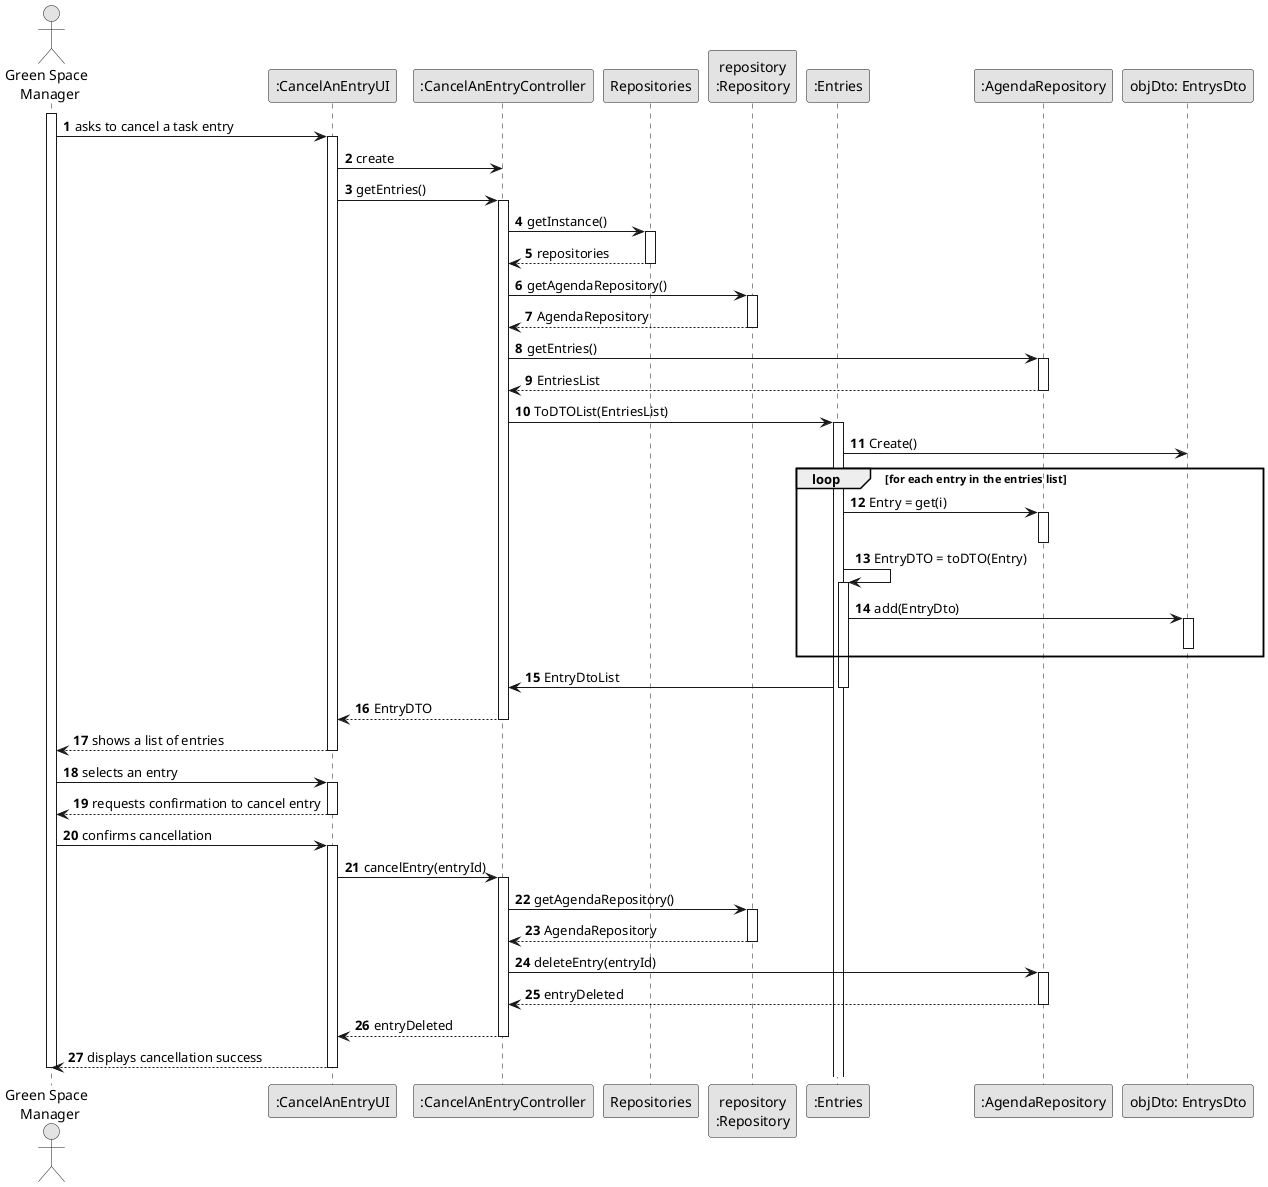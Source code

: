 @startuml
skinparam monochrome true
skinparam packageStyle rectangle
skinparam shadowing false

autonumber

actor "Green Space \n Manager" as GSM
participant ":CancelAnEntryUI" as UI
participant ":CancelAnEntryController" as CTRL
participant "Repositories" as RepositorySingleton
participant "repository\n:Repository" as PLAT
participant ":Entries" as MAP
participant ":AgendaRepository" as URG
participant "objDto: EntrysDto" as GDTO


activate GSM

    GSM -> UI : asks to cancel a task entry
    activate UI
        UI -> CTRL : create
        UI -> CTRL : getEntries()
        activate CTRL

            CTRL -> RepositorySingleton : getInstance()
            activate RepositorySingleton

                RepositorySingleton --> CTRL : repositories
            deactivate RepositorySingleton

            CTRL -> PLAT : getAgendaRepository()
            activate PLAT

                PLAT --> CTRL : AgendaRepository
            deactivate PLAT

            CTRL -> URG : getEntries()
            activate URG

                URG --> CTRL : EntriesList
            deactivate URG

            CTRL -> MAP : ToDTOList(EntriesList)
            activate MAP
                MAP -> GDTO: Create()
                loop for each entry in the entries list
                MAP -> URG: Entry = get(i)
                activate URG
                deactivate URG
                MAP -> MAP: EntryDTO = toDTO(Entry)
                activate MAP
                MAP -> GDTO: add(EntryDto)

                activate GDTO
                deactivate GDTO
                end
                MAP -> CTRL: EntryDtoList
            deactivate MAP

            CTRL --> UI : EntryDTO
        deactivate CTRL

        UI --> GSM : shows a list of entries
    deactivate UI
GSM -> UI : selects an entry
    activate UI

        UI --> GSM : requests confirmation to cancel entry
    deactivate UI

    GSM -> UI : confirms cancellation
    activate UI
        UI -> CTRL : cancelEntry(entryId)
        activate CTRL

            CTRL -> PLAT : getAgendaRepository()
            activate PLAT

                PLAT --> CTRL : AgendaRepository
            deactivate PLAT

            CTRL -> URG : deleteEntry(entryId)
            activate URG

                URG --> CTRL : entryDeleted
            deactivate URG

        CTRL --> UI : entryDeleted
        deactivate CTRL

        UI --> GSM : displays cancellation success
    deactivate UI
deactivate GSM

@enduml